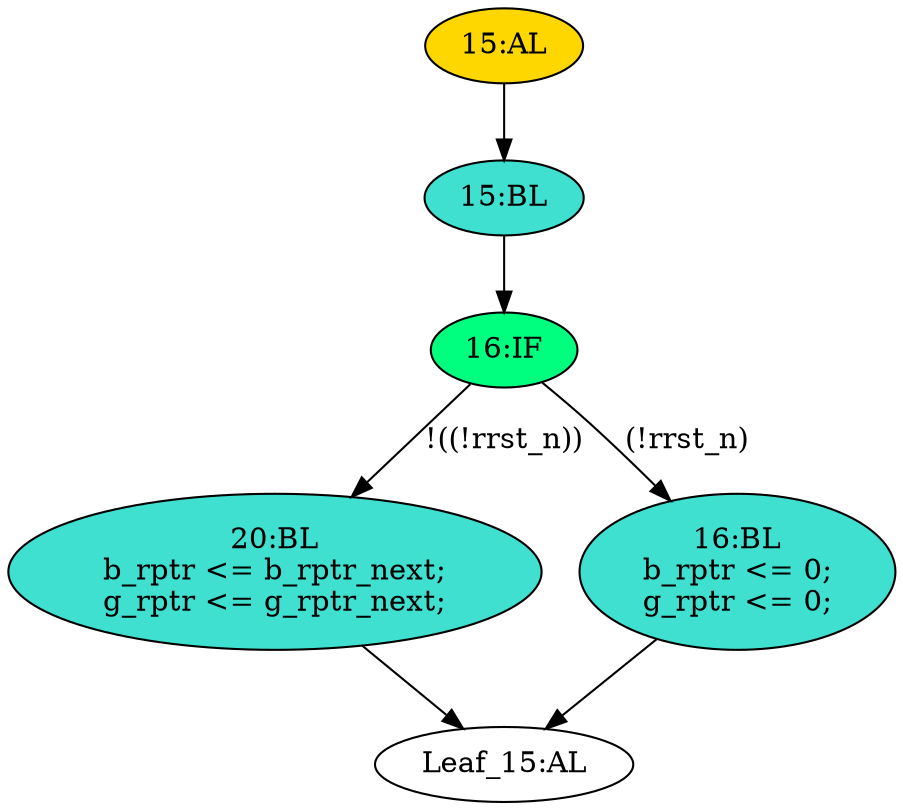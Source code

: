 strict digraph "" {
	node [label="\N"];
	"16:IF"	 [ast="<pyverilog.vparser.ast.IfStatement object at 0x7fe991593d90>",
		fillcolor=springgreen,
		label="16:IF",
		statements="[]",
		style=filled,
		typ=IfStatement];
	"20:BL"	 [ast="<pyverilog.vparser.ast.Block object at 0x7fe991836290>",
		fillcolor=turquoise,
		label="20:BL
b_rptr <= b_rptr_next;
g_rptr <= g_rptr_next;",
		statements="[<pyverilog.vparser.ast.NonblockingSubstitution object at 0x7fe991836510>, <pyverilog.vparser.ast.NonblockingSubstitution object \
at 0x7fe991836890>]",
		style=filled,
		typ=Block];
	"16:IF" -> "20:BL"	 [cond="['rrst_n']",
		label="!((!rrst_n))",
		lineno=16];
	"16:BL"	 [ast="<pyverilog.vparser.ast.Block object at 0x7fe991836810>",
		fillcolor=turquoise,
		label="16:BL
b_rptr <= 0;
g_rptr <= 0;",
		statements="[<pyverilog.vparser.ast.NonblockingSubstitution object at 0x7fe991836390>, <pyverilog.vparser.ast.NonblockingSubstitution object \
at 0x7fe96fc72c50>]",
		style=filled,
		typ=Block];
	"16:IF" -> "16:BL"	 [cond="['rrst_n']",
		label="(!rrst_n)",
		lineno=16];
	"15:AL"	 [ast="<pyverilog.vparser.ast.Always object at 0x7fe96fc72650>",
		clk_sens=False,
		fillcolor=gold,
		label="15:AL",
		sens="['rclk', 'rrst_n']",
		statements="[]",
		style=filled,
		typ=Always,
		use_var="['b_rptr_next', 'rrst_n', 'g_rptr_next']"];
	"15:BL"	 [ast="<pyverilog.vparser.ast.Block object at 0x7fe96fc72850>",
		fillcolor=turquoise,
		label="15:BL",
		statements="[]",
		style=filled,
		typ=Block];
	"15:AL" -> "15:BL"	 [cond="[]",
		lineno=None];
	"15:BL" -> "16:IF"	 [cond="[]",
		lineno=None];
	"Leaf_15:AL"	 [def_var="['b_rptr', 'g_rptr']",
		label="Leaf_15:AL"];
	"20:BL" -> "Leaf_15:AL"	 [cond="[]",
		lineno=None];
	"16:BL" -> "Leaf_15:AL"	 [cond="[]",
		lineno=None];
}
